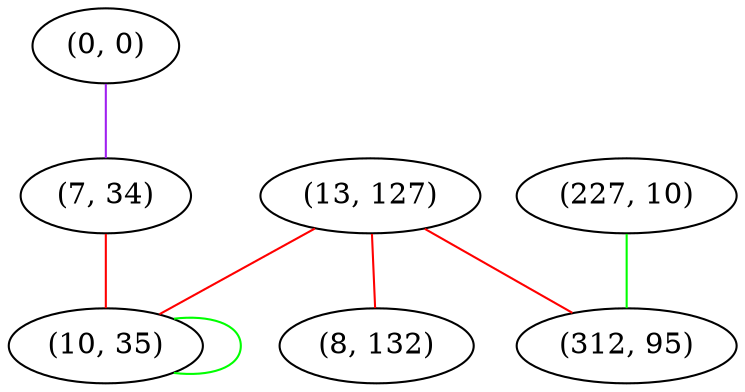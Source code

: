 graph "" {
"(0, 0)";
"(227, 10)";
"(7, 34)";
"(13, 127)";
"(10, 35)";
"(312, 95)";
"(8, 132)";
"(0, 0)" -- "(7, 34)"  [color=purple, key=0, weight=4];
"(227, 10)" -- "(312, 95)"  [color=green, key=0, weight=2];
"(7, 34)" -- "(10, 35)"  [color=red, key=0, weight=1];
"(13, 127)" -- "(10, 35)"  [color=red, key=0, weight=1];
"(13, 127)" -- "(312, 95)"  [color=red, key=0, weight=1];
"(13, 127)" -- "(8, 132)"  [color=red, key=0, weight=1];
"(10, 35)" -- "(10, 35)"  [color=green, key=0, weight=2];
}
